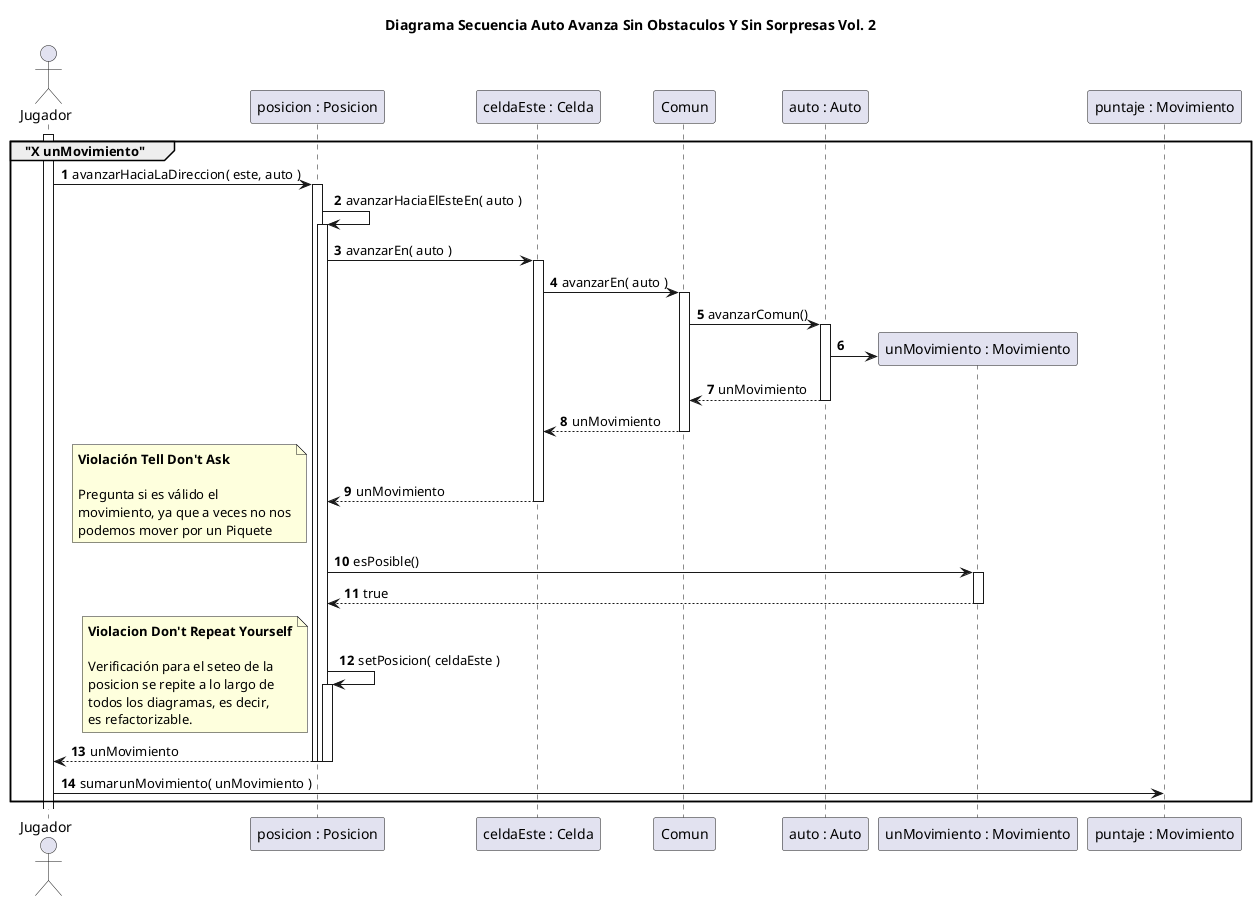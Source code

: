 @startuml
title Diagrama Secuencia Auto Avanza Sin Obstaculos Y Sin Sorpresas Vol. 2
autonumber
actor Jugador

group "X unMovimiento"
activate Jugador

Jugador -> "posicion : Posicion"++: avanzarHaciaLaDireccion( este, auto )

"posicion : Posicion" -> "posicion : Posicion"++: avanzarHaciaElEsteEn( auto )

"posicion : Posicion" -> "celdaEste : Celda"++: avanzarEn( auto )

"celdaEste : Celda" -> Comun++: avanzarEn( auto )
Comun -> "auto : Auto"++: avanzarComun()
create "unMovimiento : Movimiento"
"auto : Auto" -> "unMovimiento : Movimiento"
"auto : Auto" --> Comun: unMovimiento
deactivate "auto : Auto"
Comun --> "celdaEste : Celda": unMovimiento
deactivate Comun
"celdaEste : Celda" --> "posicion : Posicion": unMovimiento
deactivate "celdaEste : Celda"

note left
**Violación Tell Don't Ask**

Pregunta si es válido el
movimiento, ya que a veces no nos
podemos mover por un Piquete
end note


"unMovimiento : Movimiento" <- "posicion : Posicion"++: esPosible()
"unMovimiento : Movimiento" --> "posicion : Posicion": true
deactivate "unMovimiento : Movimiento"
"posicion : Posicion" -> "posicion : Posicion"++: setPosicion( celdaEste )

note left
**Violacion Don't Repeat Yourself**

Verificación para el seteo de la
posicion se repite a lo largo de
todos los diagramas, es decir,
es refactorizable.
end note


"posicion : Posicion" --> Jugador--: unMovimiento
deactivate "posicion : Posicion"
deactivate "posicion : Posicion"

Jugador -> "puntaje : Movimiento": sumarunMovimiento( unMovimiento )
end

@enduml